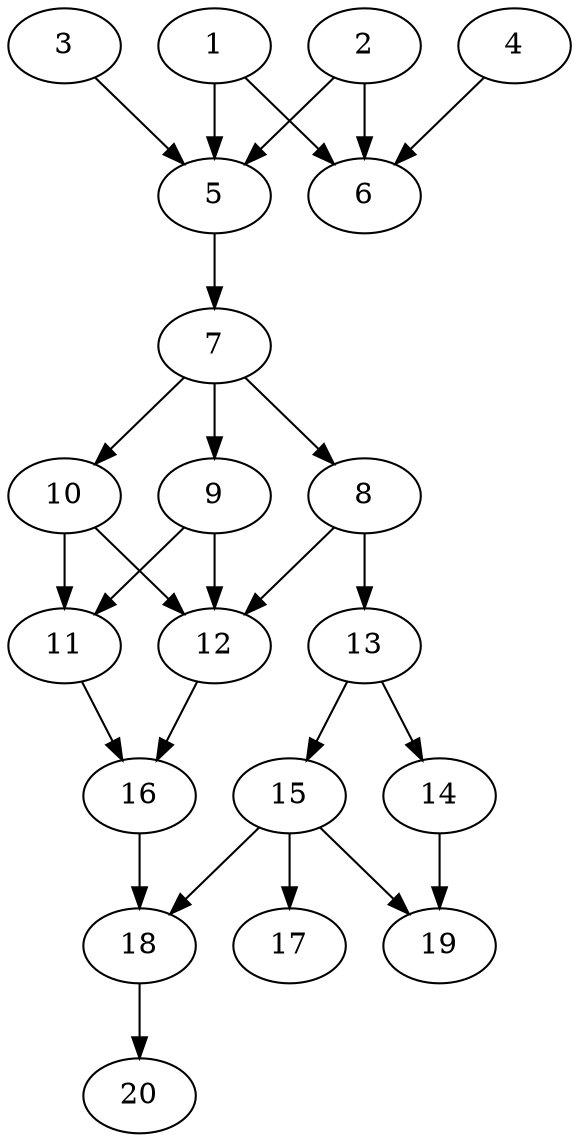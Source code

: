 // DAG automatically generated by daggen at Sat Jul 27 15:36:23 2019
// ./daggen --dot -n 20 --ccr 0.3 --fat 0.4 --regular 0.5 --density 0.7 --mindata 5242880 --maxdata 52428800 
digraph G {
  1 [size="106304853", alpha="0.16", expect_size="31891456"] 
  1 -> 5 [size ="31891456"]
  1 -> 6 [size ="31891456"]
  2 [size="26627413", alpha="0.13", expect_size="7988224"] 
  2 -> 5 [size ="7988224"]
  2 -> 6 [size ="7988224"]
  3 [size="158593707", alpha="0.08", expect_size="47578112"] 
  3 -> 5 [size ="47578112"]
  4 [size="125774507", alpha="0.10", expect_size="37732352"] 
  4 -> 6 [size ="37732352"]
  5 [size="168796160", alpha="0.14", expect_size="50638848"] 
  5 -> 7 [size ="50638848"]
  6 [size="53456213", alpha="0.20", expect_size="16036864"] 
  7 [size="33546240", alpha="0.13", expect_size="10063872"] 
  7 -> 8 [size ="10063872"]
  7 -> 9 [size ="10063872"]
  7 -> 10 [size ="10063872"]
  8 [size="95136427", alpha="0.12", expect_size="28540928"] 
  8 -> 12 [size ="28540928"]
  8 -> 13 [size ="28540928"]
  9 [size="122207573", alpha="0.04", expect_size="36662272"] 
  9 -> 11 [size ="36662272"]
  9 -> 12 [size ="36662272"]
  10 [size="68058453", alpha="0.18", expect_size="20417536"] 
  10 -> 11 [size ="20417536"]
  10 -> 12 [size ="20417536"]
  11 [size="168093013", alpha="0.17", expect_size="50427904"] 
  11 -> 16 [size ="50427904"]
  12 [size="140509867", alpha="0.04", expect_size="42152960"] 
  12 -> 16 [size ="42152960"]
  13 [size="84674560", alpha="0.07", expect_size="25402368"] 
  13 -> 14 [size ="25402368"]
  13 -> 15 [size ="25402368"]
  14 [size="146510507", alpha="0.01", expect_size="43953152"] 
  14 -> 19 [size ="43953152"]
  15 [size="64170667", alpha="0.01", expect_size="19251200"] 
  15 -> 17 [size ="19251200"]
  15 -> 18 [size ="19251200"]
  15 -> 19 [size ="19251200"]
  16 [size="173079893", alpha="0.01", expect_size="51923968"] 
  16 -> 18 [size ="51923968"]
  17 [size="170014720", alpha="0.06", expect_size="51004416"] 
  18 [size="116507307", alpha="0.09", expect_size="34952192"] 
  18 -> 20 [size ="34952192"]
  19 [size="54473387", alpha="0.11", expect_size="16342016"] 
  20 [size="89463467", alpha="0.08", expect_size="26839040"] 
}
